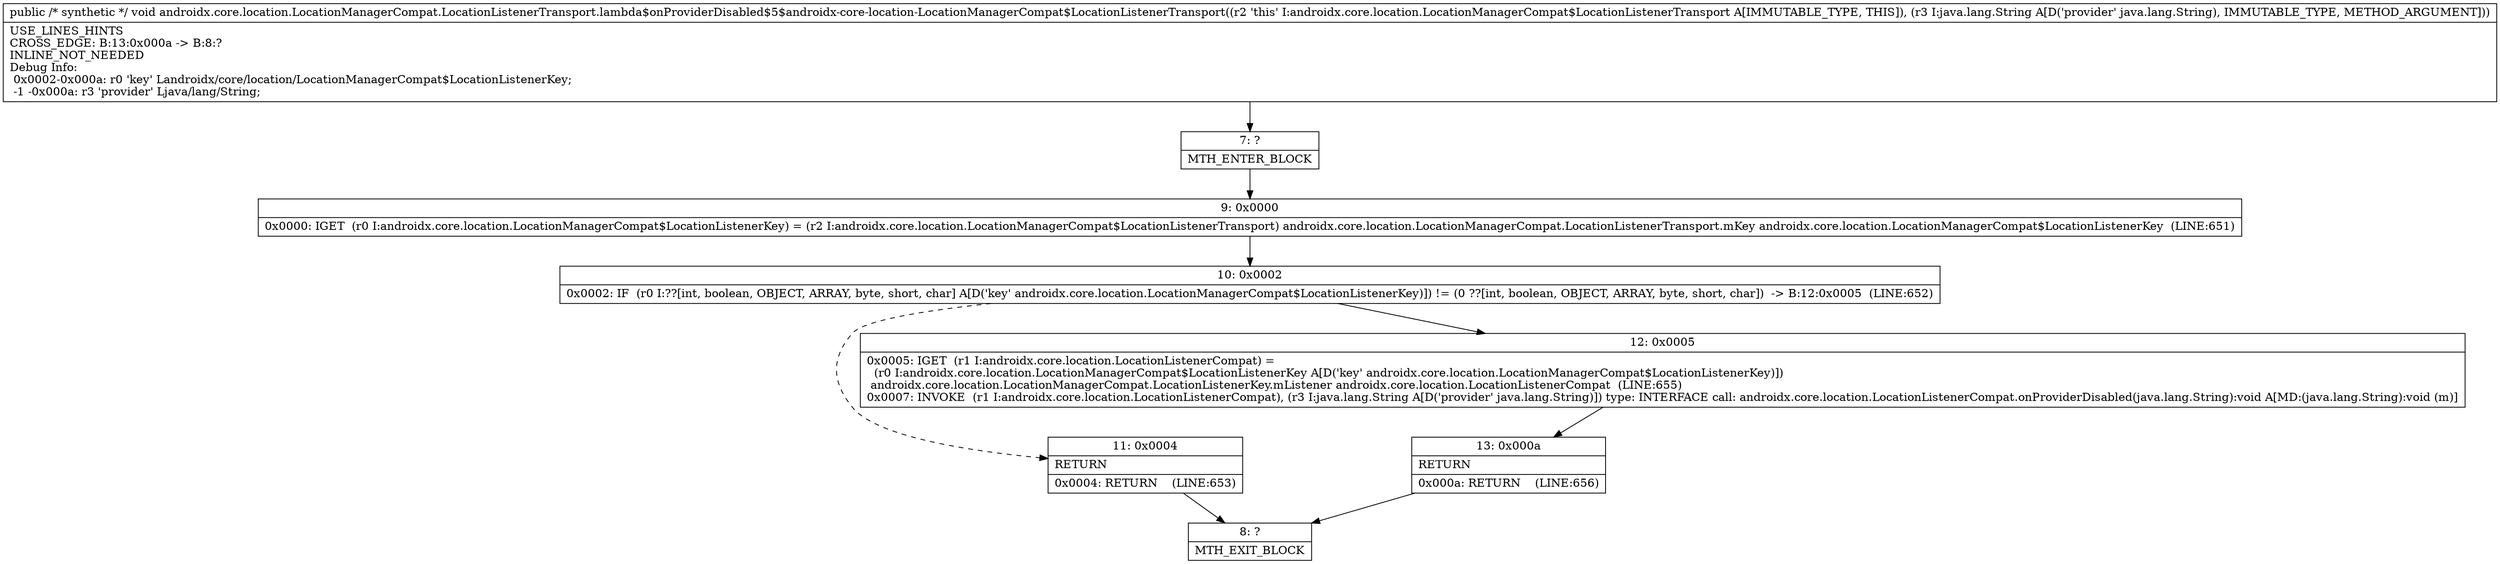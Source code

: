 digraph "CFG forandroidx.core.location.LocationManagerCompat.LocationListenerTransport.lambda$onProviderDisabled$5$androidx\-core\-location\-LocationManagerCompat$LocationListenerTransport(Ljava\/lang\/String;)V" {
Node_7 [shape=record,label="{7\:\ ?|MTH_ENTER_BLOCK\l}"];
Node_9 [shape=record,label="{9\:\ 0x0000|0x0000: IGET  (r0 I:androidx.core.location.LocationManagerCompat$LocationListenerKey) = (r2 I:androidx.core.location.LocationManagerCompat$LocationListenerTransport) androidx.core.location.LocationManagerCompat.LocationListenerTransport.mKey androidx.core.location.LocationManagerCompat$LocationListenerKey  (LINE:651)\l}"];
Node_10 [shape=record,label="{10\:\ 0x0002|0x0002: IF  (r0 I:??[int, boolean, OBJECT, ARRAY, byte, short, char] A[D('key' androidx.core.location.LocationManagerCompat$LocationListenerKey)]) != (0 ??[int, boolean, OBJECT, ARRAY, byte, short, char])  \-\> B:12:0x0005  (LINE:652)\l}"];
Node_11 [shape=record,label="{11\:\ 0x0004|RETURN\l|0x0004: RETURN    (LINE:653)\l}"];
Node_8 [shape=record,label="{8\:\ ?|MTH_EXIT_BLOCK\l}"];
Node_12 [shape=record,label="{12\:\ 0x0005|0x0005: IGET  (r1 I:androidx.core.location.LocationListenerCompat) = \l  (r0 I:androidx.core.location.LocationManagerCompat$LocationListenerKey A[D('key' androidx.core.location.LocationManagerCompat$LocationListenerKey)])\l androidx.core.location.LocationManagerCompat.LocationListenerKey.mListener androidx.core.location.LocationListenerCompat  (LINE:655)\l0x0007: INVOKE  (r1 I:androidx.core.location.LocationListenerCompat), (r3 I:java.lang.String A[D('provider' java.lang.String)]) type: INTERFACE call: androidx.core.location.LocationListenerCompat.onProviderDisabled(java.lang.String):void A[MD:(java.lang.String):void (m)]\l}"];
Node_13 [shape=record,label="{13\:\ 0x000a|RETURN\l|0x000a: RETURN    (LINE:656)\l}"];
MethodNode[shape=record,label="{public \/* synthetic *\/ void androidx.core.location.LocationManagerCompat.LocationListenerTransport.lambda$onProviderDisabled$5$androidx\-core\-location\-LocationManagerCompat$LocationListenerTransport((r2 'this' I:androidx.core.location.LocationManagerCompat$LocationListenerTransport A[IMMUTABLE_TYPE, THIS]), (r3 I:java.lang.String A[D('provider' java.lang.String), IMMUTABLE_TYPE, METHOD_ARGUMENT]))  | USE_LINES_HINTS\lCROSS_EDGE: B:13:0x000a \-\> B:8:?\lINLINE_NOT_NEEDED\lDebug Info:\l  0x0002\-0x000a: r0 'key' Landroidx\/core\/location\/LocationManagerCompat$LocationListenerKey;\l  \-1 \-0x000a: r3 'provider' Ljava\/lang\/String;\l}"];
MethodNode -> Node_7;Node_7 -> Node_9;
Node_9 -> Node_10;
Node_10 -> Node_11[style=dashed];
Node_10 -> Node_12;
Node_11 -> Node_8;
Node_12 -> Node_13;
Node_13 -> Node_8;
}

